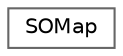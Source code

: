 digraph "类继承关系图"
{
 // LATEX_PDF_SIZE
  bgcolor="transparent";
  edge [fontname=Helvetica,fontsize=10,labelfontname=Helvetica,labelfontsize=10];
  node [fontname=Helvetica,fontsize=10,shape=box,height=0.2,width=0.4];
  rankdir="LR";
  Node0 [id="Node000000",label="SOMap",height=0.2,width=0.4,color="grey40", fillcolor="white", style="filled",URL="$class_s_o_map.html",tooltip=" "];
}
